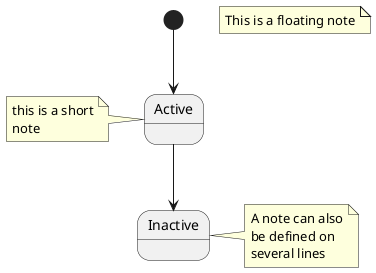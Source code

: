 @startuml

[*] --> Active
Active --> Inactive

note left of Active : this is a short\nnote

note right of Inactive
  A note can also
  be defined on
  several lines
end note

note "This is a floating note" as N1

@enduml
